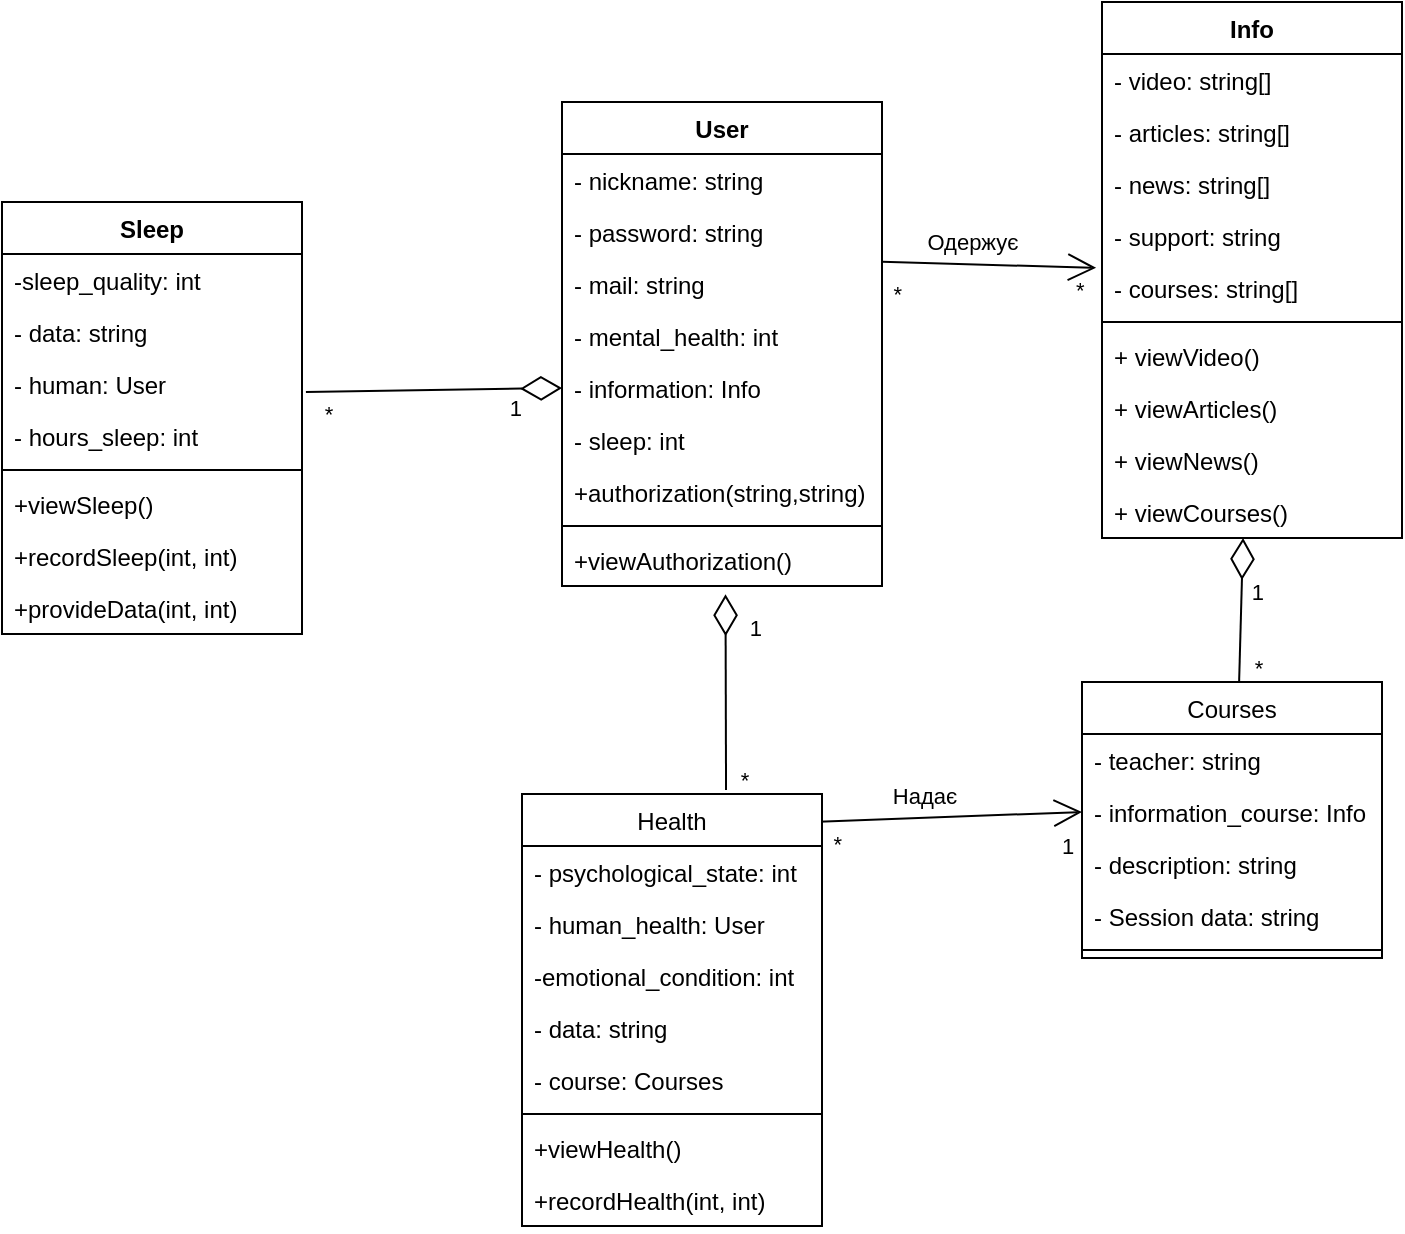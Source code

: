 <mxfile version="20.4.0" type="github"><diagram id="mCyr1kptdM3YggUfpTlr" name="Page-1"><mxGraphModel dx="853" dy="1985" grid="1" gridSize="10" guides="1" tooltips="1" connect="1" arrows="1" fold="1" page="1" pageScale="1" pageWidth="850" pageHeight="1100" math="0" shadow="0"><root><mxCell id="0"/><mxCell id="1" parent="0"/><mxCell id="PgPLIks2DuXTOB3lS5mg-36" value="" style="endArrow=none;html=1;endSize=12;startArrow=diamondThin;startSize=18;startFill=0;exitX=0;exitY=0.5;exitDx=0;exitDy=0;entryX=1.014;entryY=0.144;entryDx=0;entryDy=0;entryPerimeter=0;" parent="1" edge="1"><mxGeometry relative="1" as="geometry"><mxPoint x="290" y="-357" as="sourcePoint"/><mxPoint x="161.96" y="-355.024" as="targetPoint"/></mxGeometry></mxCell><mxCell id="PgPLIks2DuXTOB3lS5mg-37" value="1" style="edgeLabel;resizable=0;html=1;align=right;verticalAlign=top;" parent="PgPLIks2DuXTOB3lS5mg-36" connectable="0" vertex="1"><mxGeometry x="1" relative="1" as="geometry"><mxPoint x="108" y="-5" as="offset"/></mxGeometry></mxCell><mxCell id="PgPLIks2DuXTOB3lS5mg-38" value="*" style="edgeLabel;html=1;align=center;verticalAlign=middle;resizable=0;points=[];" parent="PgPLIks2DuXTOB3lS5mg-36" connectable="0" vertex="1"><mxGeometry x="0.764" y="5" relative="1" as="geometry"><mxPoint x="-4" y="6" as="offset"/></mxGeometry></mxCell><mxCell id="PgPLIks2DuXTOB3lS5mg-39" value="" style="endArrow=none;html=1;endSize=12;startArrow=diamondThin;startSize=18;startFill=0;exitX=0.511;exitY=1.161;exitDx=0;exitDy=0;entryX=0.693;entryY=-0.038;entryDx=0;entryDy=0;entryPerimeter=0;exitPerimeter=0;" parent="1" source="MpYVkL4rdKPdo_J3yvSy-46" edge="1"><mxGeometry relative="1" as="geometry"><mxPoint x="370.98" y="-273.998" as="sourcePoint"/><mxPoint x="372.02" y="-155.952" as="targetPoint"/></mxGeometry></mxCell><mxCell id="PgPLIks2DuXTOB3lS5mg-40" value="1" style="edgeLabel;resizable=0;html=1;align=right;verticalAlign=top;" parent="PgPLIks2DuXTOB3lS5mg-39" connectable="0" vertex="1"><mxGeometry x="1" relative="1" as="geometry"><mxPoint x="18" y="-94" as="offset"/></mxGeometry></mxCell><mxCell id="PgPLIks2DuXTOB3lS5mg-41" value="*" style="edgeLabel;html=1;align=center;verticalAlign=middle;resizable=0;points=[];" parent="PgPLIks2DuXTOB3lS5mg-39" connectable="0" vertex="1"><mxGeometry x="0.764" y="5" relative="1" as="geometry"><mxPoint x="4" y="6" as="offset"/></mxGeometry></mxCell><mxCell id="PgPLIks2DuXTOB3lS5mg-53" value="" style="endArrow=none;html=1;startSize=12;startArrow=open;startFill=0;entryX=1;entryY=0.12;entryDx=0;entryDy=0;exitX=-0.021;exitY=0.147;exitDx=0;exitDy=0;entryPerimeter=0;exitPerimeter=0;" parent="1" edge="1"><mxGeometry relative="1" as="geometry"><mxPoint x="557.06" y="-417.068" as="sourcePoint"/><mxPoint x="450" y="-420.08" as="targetPoint"/></mxGeometry></mxCell><mxCell id="PgPLIks2DuXTOB3lS5mg-54" value="*" style="edgeLabel;resizable=0;html=1;align=left;verticalAlign=bottom;" parent="PgPLIks2DuXTOB3lS5mg-53" connectable="0" vertex="1"><mxGeometry x="-1" relative="1" as="geometry"><mxPoint x="-12" y="20" as="offset"/></mxGeometry></mxCell><mxCell id="PgPLIks2DuXTOB3lS5mg-55" value="*" style="edgeLabel;resizable=0;html=1;align=right;verticalAlign=bottom;" parent="PgPLIks2DuXTOB3lS5mg-53" connectable="0" vertex="1"><mxGeometry x="1" relative="1" as="geometry"><mxPoint x="10" y="25" as="offset"/></mxGeometry></mxCell><mxCell id="PgPLIks2DuXTOB3lS5mg-56" value="Одержує" style="edgeLabel;html=1;align=center;verticalAlign=middle;resizable=0;points=[];" parent="PgPLIks2DuXTOB3lS5mg-53" connectable="0" vertex="1"><mxGeometry x="0.17" y="2" relative="1" as="geometry"><mxPoint y="-13" as="offset"/></mxGeometry></mxCell><mxCell id="Teykdqsi-2C_3tHnbB7r-9" value="" style="endArrow=none;html=1;startSize=12;startArrow=open;startFill=0;entryX=1;entryY=0.12;entryDx=0;entryDy=0;exitX=0;exitY=0.5;exitDx=0;exitDy=0;entryPerimeter=0;" parent="1" source="MpYVkL4rdKPdo_J3yvSy-57" edge="1"><mxGeometry relative="1" as="geometry"><mxPoint x="542.06" y="-136.004" as="sourcePoint"/><mxPoint x="415" y="-140.0" as="targetPoint"/><Array as="points"/></mxGeometry></mxCell><mxCell id="Teykdqsi-2C_3tHnbB7r-10" value="1" style="edgeLabel;resizable=0;html=1;align=left;verticalAlign=bottom;" parent="Teykdqsi-2C_3tHnbB7r-9" connectable="0" vertex="1"><mxGeometry x="-1" relative="1" as="geometry"><mxPoint x="-12" y="25" as="offset"/></mxGeometry></mxCell><mxCell id="Teykdqsi-2C_3tHnbB7r-11" value="*" style="edgeLabel;resizable=0;html=1;align=right;verticalAlign=bottom;" parent="Teykdqsi-2C_3tHnbB7r-9" connectable="0" vertex="1"><mxGeometry x="1" relative="1" as="geometry"><mxPoint x="15" y="20" as="offset"/></mxGeometry></mxCell><mxCell id="Teykdqsi-2C_3tHnbB7r-12" value="&lt;span style=&quot;color: rgb(0, 0, 0); font-family: Helvetica; font-size: 11px; font-style: normal; font-variant-ligatures: normal; font-variant-caps: normal; font-weight: 400; letter-spacing: normal; orphans: 2; text-align: center; text-indent: 0px; text-transform: none; widows: 2; word-spacing: 0px; -webkit-text-stroke-width: 0px; background-color: rgb(255, 255, 255); text-decoration-thickness: initial; text-decoration-style: initial; text-decoration-color: initial; float: none; display: inline !important;&quot;&gt;Надає&lt;/span&gt;" style="edgeLabel;html=1;align=center;verticalAlign=middle;resizable=0;points=[];" parent="Teykdqsi-2C_3tHnbB7r-9" connectable="0" vertex="1"><mxGeometry x="0.17" y="2" relative="1" as="geometry"><mxPoint y="-13" as="offset"/></mxGeometry></mxCell><mxCell id="slu6-2ICBh9xhw9vvJa8-1" value="" style="endArrow=none;html=1;endSize=12;startArrow=diamondThin;startSize=18;startFill=0;entryX=0.414;entryY=0;entryDx=0;entryDy=0;entryPerimeter=0;" parent="1" edge="1"><mxGeometry relative="1" as="geometry"><mxPoint x="630.54" y="-282" as="sourcePoint"/><mxPoint x="628.5" y="-208" as="targetPoint"/></mxGeometry></mxCell><mxCell id="slu6-2ICBh9xhw9vvJa8-2" value="1" style="edgeLabel;resizable=0;html=1;align=right;verticalAlign=top;" parent="slu6-2ICBh9xhw9vvJa8-1" connectable="0" vertex="1"><mxGeometry x="1" relative="1" as="geometry"><mxPoint x="13" y="-60" as="offset"/></mxGeometry></mxCell><mxCell id="slu6-2ICBh9xhw9vvJa8-3" value="*" style="edgeLabel;html=1;align=center;verticalAlign=middle;resizable=0;points=[];" parent="slu6-2ICBh9xhw9vvJa8-1" connectable="0" vertex="1"><mxGeometry x="0.764" y="5" relative="1" as="geometry"><mxPoint x="4" y="-1" as="offset"/></mxGeometry></mxCell><mxCell id="MpYVkL4rdKPdo_J3yvSy-1" value="User" style="swimlane;fontStyle=1;align=center;verticalAlign=top;childLayout=stackLayout;horizontal=1;startSize=26;horizontalStack=0;resizeParent=1;resizeParentMax=0;resizeLast=0;collapsible=1;marginBottom=0;" vertex="1" parent="1"><mxGeometry x="290" y="-500" width="160" height="242" as="geometry"/></mxCell><mxCell id="MpYVkL4rdKPdo_J3yvSy-2" value="- nickname: string" style="text;strokeColor=none;fillColor=none;align=left;verticalAlign=top;spacingLeft=4;spacingRight=4;overflow=hidden;rotatable=0;points=[[0,0.5],[1,0.5]];portConstraint=eastwest;" vertex="1" parent="MpYVkL4rdKPdo_J3yvSy-1"><mxGeometry y="26" width="160" height="26" as="geometry"/></mxCell><mxCell id="MpYVkL4rdKPdo_J3yvSy-5" value="- password: string" style="text;strokeColor=none;fillColor=none;align=left;verticalAlign=top;spacingLeft=4;spacingRight=4;overflow=hidden;rotatable=0;points=[[0,0.5],[1,0.5]];portConstraint=eastwest;" vertex="1" parent="MpYVkL4rdKPdo_J3yvSy-1"><mxGeometry y="52" width="160" height="26" as="geometry"/></mxCell><mxCell id="MpYVkL4rdKPdo_J3yvSy-6" value="- mail: string" style="text;strokeColor=none;fillColor=none;align=left;verticalAlign=top;spacingLeft=4;spacingRight=4;overflow=hidden;rotatable=0;points=[[0,0.5],[1,0.5]];portConstraint=eastwest;" vertex="1" parent="MpYVkL4rdKPdo_J3yvSy-1"><mxGeometry y="78" width="160" height="26" as="geometry"/></mxCell><mxCell id="MpYVkL4rdKPdo_J3yvSy-7" value="- mental_health: int" style="text;strokeColor=none;fillColor=none;align=left;verticalAlign=top;spacingLeft=4;spacingRight=4;overflow=hidden;rotatable=0;points=[[0,0.5],[1,0.5]];portConstraint=eastwest;" vertex="1" parent="MpYVkL4rdKPdo_J3yvSy-1"><mxGeometry y="104" width="160" height="26" as="geometry"/></mxCell><mxCell id="MpYVkL4rdKPdo_J3yvSy-56" value="- information: Info" style="text;strokeColor=none;fillColor=none;align=left;verticalAlign=top;spacingLeft=4;spacingRight=4;overflow=hidden;rotatable=0;points=[[0,0.5],[1,0.5]];portConstraint=eastwest;" vertex="1" parent="MpYVkL4rdKPdo_J3yvSy-1"><mxGeometry y="130" width="160" height="26" as="geometry"/></mxCell><mxCell id="MpYVkL4rdKPdo_J3yvSy-8" value="- sleep: int" style="text;strokeColor=none;fillColor=none;align=left;verticalAlign=top;spacingLeft=4;spacingRight=4;overflow=hidden;rotatable=0;points=[[0,0.5],[1,0.5]];portConstraint=eastwest;" vertex="1" parent="MpYVkL4rdKPdo_J3yvSy-1"><mxGeometry y="156" width="160" height="26" as="geometry"/></mxCell><mxCell id="MpYVkL4rdKPdo_J3yvSy-4" value="+authorization(string,string)" style="text;strokeColor=none;fillColor=none;align=left;verticalAlign=top;spacingLeft=4;spacingRight=4;overflow=hidden;rotatable=0;points=[[0,0.5],[1,0.5]];portConstraint=eastwest;" vertex="1" parent="MpYVkL4rdKPdo_J3yvSy-1"><mxGeometry y="182" width="160" height="26" as="geometry"/></mxCell><mxCell id="MpYVkL4rdKPdo_J3yvSy-3" value="" style="line;strokeWidth=1;fillColor=none;align=left;verticalAlign=middle;spacingTop=-1;spacingLeft=3;spacingRight=3;rotatable=0;labelPosition=right;points=[];portConstraint=eastwest;strokeColor=inherit;" vertex="1" parent="MpYVkL4rdKPdo_J3yvSy-1"><mxGeometry y="208" width="160" height="8" as="geometry"/></mxCell><mxCell id="MpYVkL4rdKPdo_J3yvSy-46" value="+viewAuthorization()" style="text;strokeColor=none;fillColor=none;align=left;verticalAlign=top;spacingLeft=4;spacingRight=4;overflow=hidden;rotatable=0;points=[[0,0.5],[1,0.5]];portConstraint=eastwest;" vertex="1" parent="MpYVkL4rdKPdo_J3yvSy-1"><mxGeometry y="216" width="160" height="26" as="geometry"/></mxCell><mxCell id="MpYVkL4rdKPdo_J3yvSy-9" value="Info" style="swimlane;fontStyle=1;align=center;verticalAlign=top;childLayout=stackLayout;horizontal=1;startSize=26;horizontalStack=0;resizeParent=1;resizeParentMax=0;resizeLast=0;collapsible=1;marginBottom=0;" vertex="1" parent="1"><mxGeometry x="560" y="-550" width="150" height="268" as="geometry"/></mxCell><mxCell id="MpYVkL4rdKPdo_J3yvSy-10" value="- video: string[]" style="text;strokeColor=none;fillColor=none;align=left;verticalAlign=top;spacingLeft=4;spacingRight=4;overflow=hidden;rotatable=0;points=[[0,0.5],[1,0.5]];portConstraint=eastwest;" vertex="1" parent="MpYVkL4rdKPdo_J3yvSy-9"><mxGeometry y="26" width="150" height="26" as="geometry"/></mxCell><mxCell id="MpYVkL4rdKPdo_J3yvSy-11" value="- articles: string[]" style="text;strokeColor=none;fillColor=none;align=left;verticalAlign=top;spacingLeft=4;spacingRight=4;overflow=hidden;rotatable=0;points=[[0,0.5],[1,0.5]];portConstraint=eastwest;" vertex="1" parent="MpYVkL4rdKPdo_J3yvSy-9"><mxGeometry y="52" width="150" height="26" as="geometry"/></mxCell><mxCell id="MpYVkL4rdKPdo_J3yvSy-12" value="- news: string[]" style="text;strokeColor=none;fillColor=none;align=left;verticalAlign=top;spacingLeft=4;spacingRight=4;overflow=hidden;rotatable=0;points=[[0,0.5],[1,0.5]];portConstraint=eastwest;" vertex="1" parent="MpYVkL4rdKPdo_J3yvSy-9"><mxGeometry y="78" width="150" height="26" as="geometry"/></mxCell><mxCell id="MpYVkL4rdKPdo_J3yvSy-13" value="- support: string" style="text;strokeColor=none;fillColor=none;align=left;verticalAlign=top;spacingLeft=4;spacingRight=4;overflow=hidden;rotatable=0;points=[[0,0.5],[1,0.5]];portConstraint=eastwest;" vertex="1" parent="MpYVkL4rdKPdo_J3yvSy-9"><mxGeometry y="104" width="150" height="26" as="geometry"/></mxCell><mxCell id="MpYVkL4rdKPdo_J3yvSy-14" value="- courses: string[]" style="text;strokeColor=none;fillColor=none;align=left;verticalAlign=top;spacingLeft=4;spacingRight=4;overflow=hidden;rotatable=0;points=[[0,0.5],[1,0.5]];portConstraint=eastwest;" vertex="1" parent="MpYVkL4rdKPdo_J3yvSy-9"><mxGeometry y="130" width="150" height="26" as="geometry"/></mxCell><mxCell id="MpYVkL4rdKPdo_J3yvSy-15" value="" style="line;strokeWidth=1;fillColor=none;align=left;verticalAlign=middle;spacingTop=-1;spacingLeft=3;spacingRight=3;rotatable=0;labelPosition=right;points=[];portConstraint=eastwest;strokeColor=inherit;" vertex="1" parent="MpYVkL4rdKPdo_J3yvSy-9"><mxGeometry y="156" width="150" height="8" as="geometry"/></mxCell><mxCell id="MpYVkL4rdKPdo_J3yvSy-16" value="+ viewVideo()" style="text;strokeColor=none;fillColor=none;align=left;verticalAlign=top;spacingLeft=4;spacingRight=4;overflow=hidden;rotatable=0;points=[[0,0.5],[1,0.5]];portConstraint=eastwest;" vertex="1" parent="MpYVkL4rdKPdo_J3yvSy-9"><mxGeometry y="164" width="150" height="26" as="geometry"/></mxCell><mxCell id="MpYVkL4rdKPdo_J3yvSy-49" value="+ viewArticles()" style="text;strokeColor=none;fillColor=none;align=left;verticalAlign=top;spacingLeft=4;spacingRight=4;overflow=hidden;rotatable=0;points=[[0,0.5],[1,0.5]];portConstraint=eastwest;" vertex="1" parent="MpYVkL4rdKPdo_J3yvSy-9"><mxGeometry y="190" width="150" height="26" as="geometry"/></mxCell><mxCell id="MpYVkL4rdKPdo_J3yvSy-50" value="+ viewNews()" style="text;strokeColor=none;fillColor=none;align=left;verticalAlign=top;spacingLeft=4;spacingRight=4;overflow=hidden;rotatable=0;points=[[0,0.5],[1,0.5]];portConstraint=eastwest;" vertex="1" parent="MpYVkL4rdKPdo_J3yvSy-9"><mxGeometry y="216" width="150" height="26" as="geometry"/></mxCell><mxCell id="MpYVkL4rdKPdo_J3yvSy-51" value="+ viewCourses()" style="text;strokeColor=none;fillColor=none;align=left;verticalAlign=top;spacingLeft=4;spacingRight=4;overflow=hidden;rotatable=0;points=[[0,0.5],[1,0.5]];portConstraint=eastwest;" vertex="1" parent="MpYVkL4rdKPdo_J3yvSy-9"><mxGeometry y="242" width="150" height="26" as="geometry"/></mxCell><mxCell id="MpYVkL4rdKPdo_J3yvSy-17" value="Sleep" style="swimlane;fontStyle=1;align=center;verticalAlign=top;childLayout=stackLayout;horizontal=1;startSize=26;horizontalStack=0;resizeParent=1;resizeParentMax=0;resizeLast=0;collapsible=1;marginBottom=0;" vertex="1" parent="1"><mxGeometry x="10" y="-450" width="150" height="216" as="geometry"/></mxCell><mxCell id="MpYVkL4rdKPdo_J3yvSy-19" value="-sleep_quality: int" style="text;strokeColor=none;fillColor=none;align=left;verticalAlign=top;spacingLeft=4;spacingRight=4;overflow=hidden;rotatable=0;points=[[0,0.5],[1,0.5]];portConstraint=eastwest;" vertex="1" parent="MpYVkL4rdKPdo_J3yvSy-17"><mxGeometry y="26" width="150" height="26" as="geometry"/></mxCell><mxCell id="MpYVkL4rdKPdo_J3yvSy-20" value="- data: string" style="text;strokeColor=none;fillColor=none;align=left;verticalAlign=top;spacingLeft=4;spacingRight=4;overflow=hidden;rotatable=0;points=[[0,0.5],[1,0.5]];portConstraint=eastwest;" vertex="1" parent="MpYVkL4rdKPdo_J3yvSy-17"><mxGeometry y="52" width="150" height="26" as="geometry"/></mxCell><mxCell id="MpYVkL4rdKPdo_J3yvSy-54" value="- human: User" style="text;strokeColor=none;fillColor=none;align=left;verticalAlign=top;spacingLeft=4;spacingRight=4;overflow=hidden;rotatable=0;points=[[0,0.5],[1,0.5]];portConstraint=eastwest;" vertex="1" parent="MpYVkL4rdKPdo_J3yvSy-17"><mxGeometry y="78" width="150" height="26" as="geometry"/></mxCell><mxCell id="MpYVkL4rdKPdo_J3yvSy-18" value="- hours_sleep: int" style="text;strokeColor=none;fillColor=none;align=left;verticalAlign=top;spacingLeft=4;spacingRight=4;overflow=hidden;rotatable=0;points=[[0,0.5],[1,0.5]];portConstraint=eastwest;" vertex="1" parent="MpYVkL4rdKPdo_J3yvSy-17"><mxGeometry y="104" width="150" height="26" as="geometry"/></mxCell><mxCell id="MpYVkL4rdKPdo_J3yvSy-23" value="" style="line;strokeWidth=1;fillColor=none;align=left;verticalAlign=middle;spacingTop=-1;spacingLeft=3;spacingRight=3;rotatable=0;labelPosition=right;points=[];portConstraint=eastwest;strokeColor=inherit;" vertex="1" parent="MpYVkL4rdKPdo_J3yvSy-17"><mxGeometry y="130" width="150" height="8" as="geometry"/></mxCell><mxCell id="MpYVkL4rdKPdo_J3yvSy-24" value="+viewSleep()" style="text;strokeColor=none;fillColor=none;align=left;verticalAlign=top;spacingLeft=4;spacingRight=4;overflow=hidden;rotatable=0;points=[[0,0.5],[1,0.5]];portConstraint=eastwest;" vertex="1" parent="MpYVkL4rdKPdo_J3yvSy-17"><mxGeometry y="138" width="150" height="26" as="geometry"/></mxCell><mxCell id="MpYVkL4rdKPdo_J3yvSy-47" value="+recordSleep(int, int)" style="text;strokeColor=none;fillColor=none;align=left;verticalAlign=top;spacingLeft=4;spacingRight=4;overflow=hidden;rotatable=0;points=[[0,0.5],[1,0.5]];portConstraint=eastwest;" vertex="1" parent="MpYVkL4rdKPdo_J3yvSy-17"><mxGeometry y="164" width="150" height="26" as="geometry"/></mxCell><mxCell id="MpYVkL4rdKPdo_J3yvSy-48" value="+provideData(int, int)" style="text;strokeColor=none;fillColor=none;align=left;verticalAlign=top;spacingLeft=4;spacingRight=4;overflow=hidden;rotatable=0;points=[[0,0.5],[1,0.5]];portConstraint=eastwest;" vertex="1" parent="MpYVkL4rdKPdo_J3yvSy-17"><mxGeometry y="190" width="150" height="26" as="geometry"/></mxCell><mxCell id="MpYVkL4rdKPdo_J3yvSy-31" value="Health" style="swimlane;fontStyle=0;align=center;verticalAlign=top;childLayout=stackLayout;horizontal=1;startSize=26;horizontalStack=0;resizeParent=1;resizeParentMax=0;resizeLast=0;collapsible=1;marginBottom=0;" vertex="1" parent="1"><mxGeometry x="270" y="-154" width="150" height="216" as="geometry"/></mxCell><mxCell id="MpYVkL4rdKPdo_J3yvSy-32" value="- psychological_state: int" style="text;strokeColor=none;fillColor=none;align=left;verticalAlign=top;spacingLeft=4;spacingRight=4;overflow=hidden;rotatable=0;points=[[0,0.5],[1,0.5]];portConstraint=eastwest;" vertex="1" parent="MpYVkL4rdKPdo_J3yvSy-31"><mxGeometry y="26" width="150" height="26" as="geometry"/></mxCell><mxCell id="MpYVkL4rdKPdo_J3yvSy-55" value="- human_health: User" style="text;strokeColor=none;fillColor=none;align=left;verticalAlign=top;spacingLeft=4;spacingRight=4;overflow=hidden;rotatable=0;points=[[0,0.5],[1,0.5]];portConstraint=eastwest;" vertex="1" parent="MpYVkL4rdKPdo_J3yvSy-31"><mxGeometry y="52" width="150" height="26" as="geometry"/></mxCell><mxCell id="MpYVkL4rdKPdo_J3yvSy-33" value="-emotional_condition: int" style="text;strokeColor=none;fillColor=none;align=left;verticalAlign=top;spacingLeft=4;spacingRight=4;overflow=hidden;rotatable=0;points=[[0,0.5],[1,0.5]];portConstraint=eastwest;" vertex="1" parent="MpYVkL4rdKPdo_J3yvSy-31"><mxGeometry y="78" width="150" height="26" as="geometry"/></mxCell><mxCell id="MpYVkL4rdKPdo_J3yvSy-34" value="- data: string" style="text;strokeColor=none;fillColor=none;align=left;verticalAlign=top;spacingLeft=4;spacingRight=4;overflow=hidden;rotatable=0;points=[[0,0.5],[1,0.5]];portConstraint=eastwest;" vertex="1" parent="MpYVkL4rdKPdo_J3yvSy-31"><mxGeometry y="104" width="150" height="26" as="geometry"/></mxCell><mxCell id="MpYVkL4rdKPdo_J3yvSy-58" value="- course: Сourses" style="text;strokeColor=none;fillColor=none;align=left;verticalAlign=top;spacingLeft=4;spacingRight=4;overflow=hidden;rotatable=0;points=[[0,0.5],[1,0.5]];portConstraint=eastwest;" vertex="1" parent="MpYVkL4rdKPdo_J3yvSy-31"><mxGeometry y="130" width="150" height="26" as="geometry"/></mxCell><mxCell id="MpYVkL4rdKPdo_J3yvSy-37" value="" style="line;strokeWidth=1;fillColor=none;align=left;verticalAlign=middle;spacingTop=-1;spacingLeft=3;spacingRight=3;rotatable=0;labelPosition=right;points=[];portConstraint=eastwest;strokeColor=inherit;" vertex="1" parent="MpYVkL4rdKPdo_J3yvSy-31"><mxGeometry y="156" width="150" height="8" as="geometry"/></mxCell><mxCell id="MpYVkL4rdKPdo_J3yvSy-38" value="+viewHealth()" style="text;strokeColor=none;fillColor=none;align=left;verticalAlign=top;spacingLeft=4;spacingRight=4;overflow=hidden;rotatable=0;points=[[0,0.5],[1,0.5]];portConstraint=eastwest;" vertex="1" parent="MpYVkL4rdKPdo_J3yvSy-31"><mxGeometry y="164" width="150" height="26" as="geometry"/></mxCell><mxCell id="MpYVkL4rdKPdo_J3yvSy-53" value="+recordHealth(int, int)" style="text;strokeColor=none;fillColor=none;align=left;verticalAlign=top;spacingLeft=4;spacingRight=4;overflow=hidden;rotatable=0;points=[[0,0.5],[1,0.5]];portConstraint=eastwest;" vertex="1" parent="MpYVkL4rdKPdo_J3yvSy-31"><mxGeometry y="190" width="150" height="26" as="geometry"/></mxCell><mxCell id="MpYVkL4rdKPdo_J3yvSy-40" value="Сourses" style="swimlane;fontStyle=0;align=center;verticalAlign=top;childLayout=stackLayout;horizontal=1;startSize=26;horizontalStack=0;resizeParent=1;resizeParentMax=0;resizeLast=0;collapsible=1;marginBottom=0;" vertex="1" parent="1"><mxGeometry x="550" y="-210" width="150" height="138" as="geometry"/></mxCell><mxCell id="MpYVkL4rdKPdo_J3yvSy-41" value="- teacher: string" style="text;strokeColor=none;fillColor=none;align=left;verticalAlign=top;spacingLeft=4;spacingRight=4;overflow=hidden;rotatable=0;points=[[0,0.5],[1,0.5]];portConstraint=eastwest;" vertex="1" parent="MpYVkL4rdKPdo_J3yvSy-40"><mxGeometry y="26" width="150" height="26" as="geometry"/></mxCell><mxCell id="MpYVkL4rdKPdo_J3yvSy-57" value="- information_course: Info" style="text;strokeColor=none;fillColor=none;align=left;verticalAlign=top;spacingLeft=4;spacingRight=4;overflow=hidden;rotatable=0;points=[[0,0.5],[1,0.5]];portConstraint=eastwest;" vertex="1" parent="MpYVkL4rdKPdo_J3yvSy-40"><mxGeometry y="52" width="150" height="26" as="geometry"/></mxCell><mxCell id="MpYVkL4rdKPdo_J3yvSy-42" value="- description: string" style="text;strokeColor=none;fillColor=none;align=left;verticalAlign=top;spacingLeft=4;spacingRight=4;overflow=hidden;rotatable=0;points=[[0,0.5],[1,0.5]];portConstraint=eastwest;" vertex="1" parent="MpYVkL4rdKPdo_J3yvSy-40"><mxGeometry y="78" width="150" height="26" as="geometry"/></mxCell><mxCell id="MpYVkL4rdKPdo_J3yvSy-43" value="- Session data: string" style="text;strokeColor=none;fillColor=none;align=left;verticalAlign=top;spacingLeft=4;spacingRight=4;overflow=hidden;rotatable=0;points=[[0,0.5],[1,0.5]];portConstraint=eastwest;" vertex="1" parent="MpYVkL4rdKPdo_J3yvSy-40"><mxGeometry y="104" width="150" height="26" as="geometry"/></mxCell><mxCell id="MpYVkL4rdKPdo_J3yvSy-44" value="" style="line;strokeWidth=1;fillColor=none;align=left;verticalAlign=middle;spacingTop=-1;spacingLeft=3;spacingRight=3;rotatable=0;labelPosition=right;points=[];portConstraint=eastwest;strokeColor=inherit;" vertex="1" parent="MpYVkL4rdKPdo_J3yvSy-40"><mxGeometry y="130" width="150" height="8" as="geometry"/></mxCell></root></mxGraphModel></diagram></mxfile>